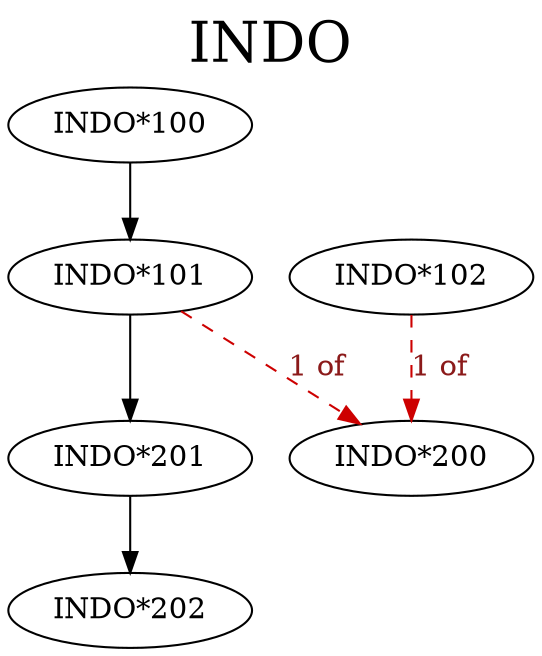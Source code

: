 digraph INDO {
labelloc = "t";
label = "INDO"
fontsize = 27;
"INDO*100"
"INDO*100" -> "INDO*101" [style=solid]
"INDO*102"
"INDO*101" -> "INDO*200" [style=dashed] [label="1 of", fontcolor=firebrick4] [color=red3]
"INDO*102" -> "INDO*200" [style=dashed] [label="1 of", fontcolor=firebrick4] [color=red3]
"INDO*101" -> "INDO*201" [style=solid]
"INDO*201" -> "INDO*202" [style=solid]
}
